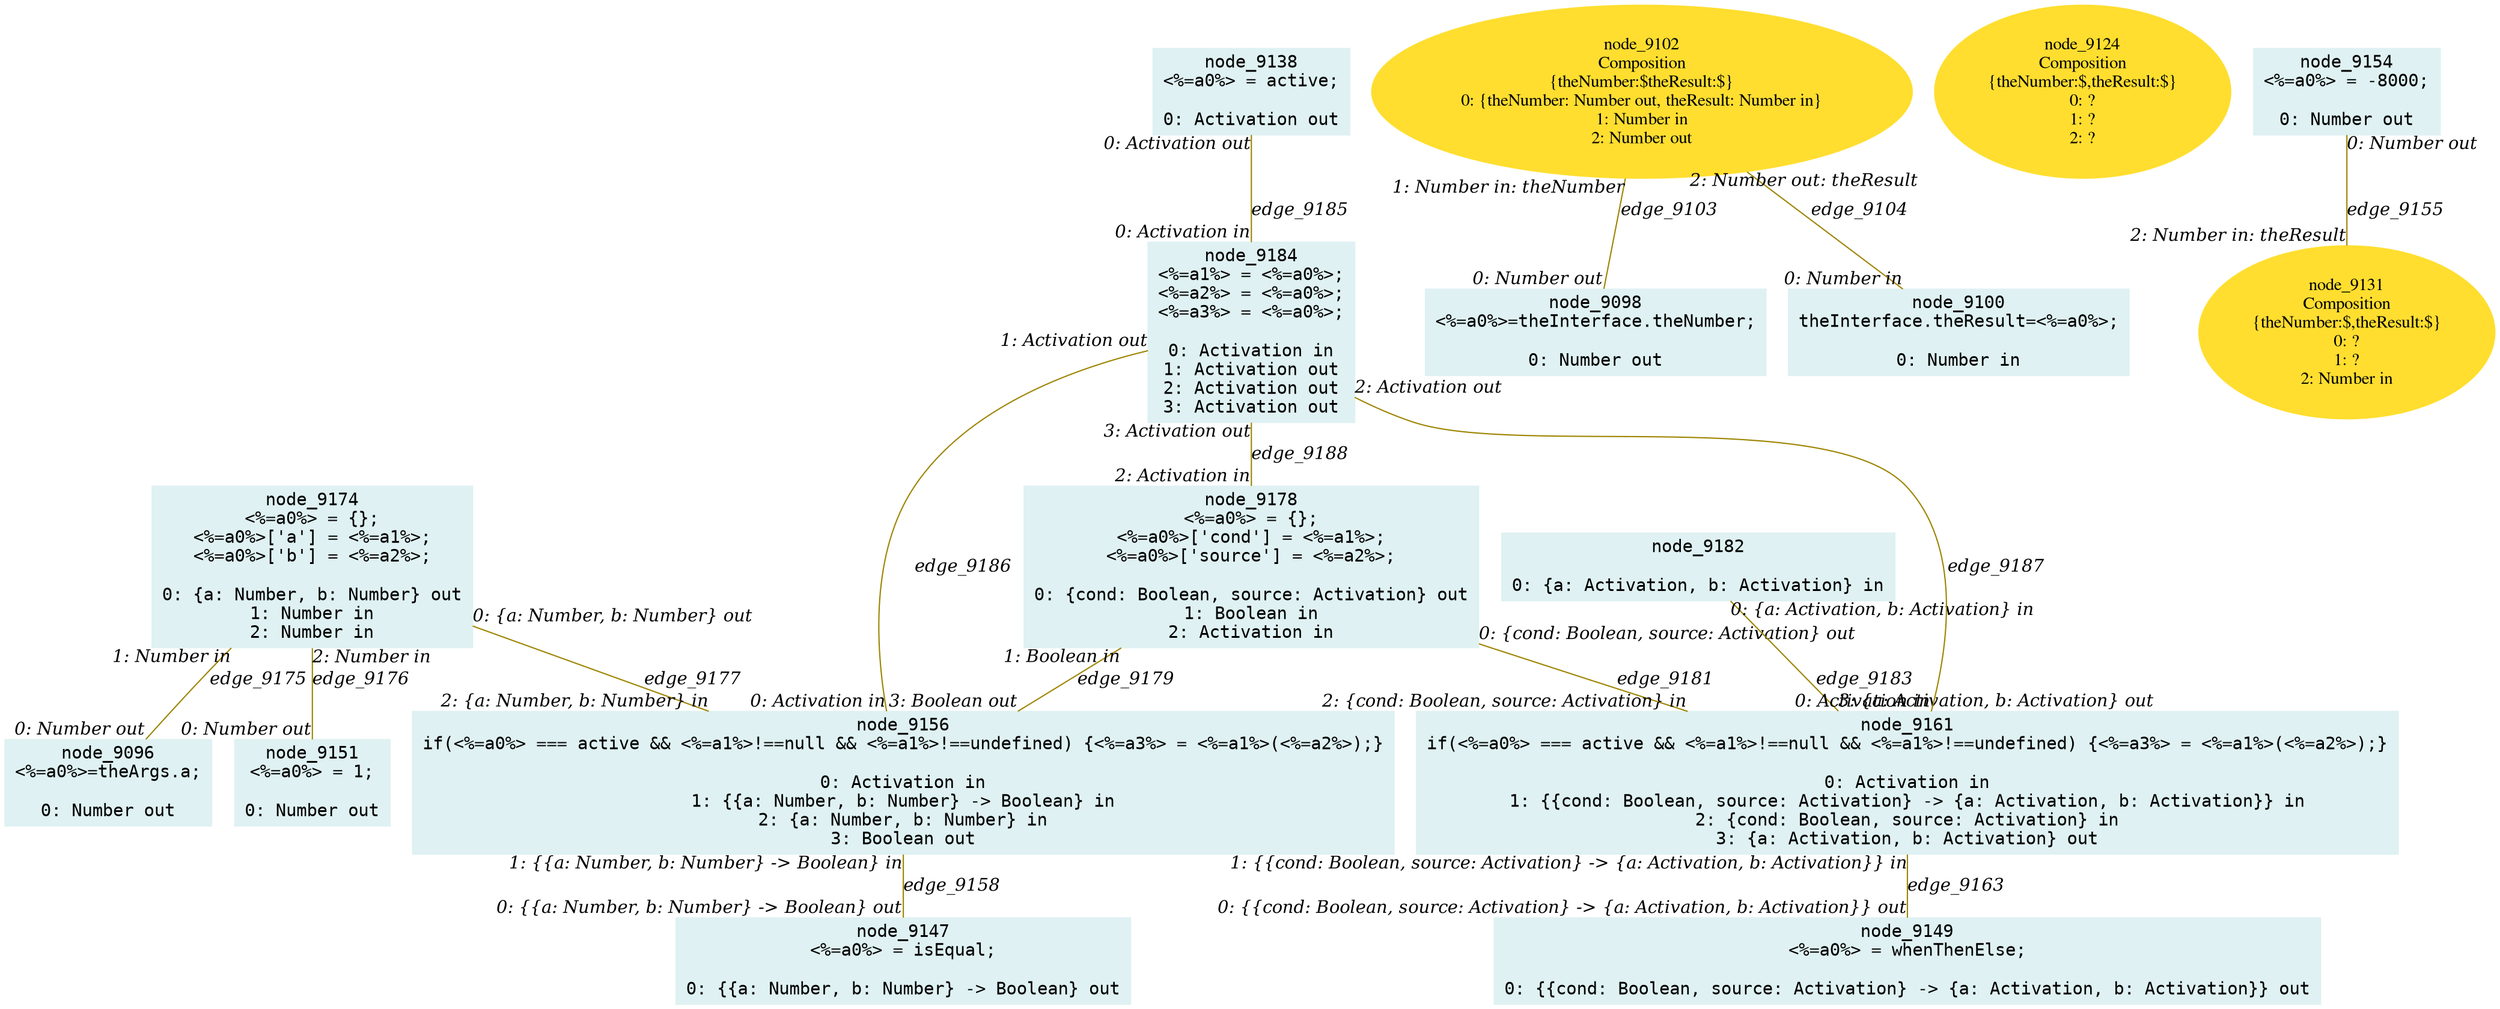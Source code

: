 digraph g{node_9096 [shape="box", style="filled", color="#dff1f2", fontname="Courier", label="node_9096
<%=a0%>=theArgs.a;

0: Number out" ]
node_9098 [shape="box", style="filled", color="#dff1f2", fontname="Courier", label="node_9098
<%=a0%>=theInterface.theNumber;

0: Number out" ]
node_9100 [shape="box", style="filled", color="#dff1f2", fontname="Courier", label="node_9100
theInterface.theResult=<%=a0%>;

0: Number in" ]
node_9102 [shape="ellipse", style="filled", color="#ffde2f", fontname="Times", label="node_9102
Composition
{theNumber:$theResult:$}
0: {theNumber: Number out, theResult: Number in}
1: Number in
2: Number out" ]
node_9124 [shape="ellipse", style="filled", color="#ffde2f", fontname="Times", label="node_9124
Composition
{theNumber:$,theResult:$}
0: ?
1: ?
2: ?" ]
node_9131 [shape="ellipse", style="filled", color="#ffde2f", fontname="Times", label="node_9131
Composition
{theNumber:$,theResult:$}
0: ?
1: ?
2: Number in" ]
node_9138 [shape="box", style="filled", color="#dff1f2", fontname="Courier", label="node_9138
<%=a0%> = active;

0: Activation out" ]
node_9147 [shape="box", style="filled", color="#dff1f2", fontname="Courier", label="node_9147
<%=a0%> = isEqual;

0: {{a: Number, b: Number} -> Boolean} out" ]
node_9149 [shape="box", style="filled", color="#dff1f2", fontname="Courier", label="node_9149
<%=a0%> = whenThenElse;

0: {{cond: Boolean, source: Activation} -> {a: Activation, b: Activation}} out" ]
node_9151 [shape="box", style="filled", color="#dff1f2", fontname="Courier", label="node_9151
<%=a0%> = 1;

0: Number out" ]
node_9154 [shape="box", style="filled", color="#dff1f2", fontname="Courier", label="node_9154
<%=a0%> = -8000;

0: Number out" ]
node_9156 [shape="box", style="filled", color="#dff1f2", fontname="Courier", label="node_9156
if(<%=a0%> === active && <%=a1%>!==null && <%=a1%>!==undefined) {<%=a3%> = <%=a1%>(<%=a2%>);}

0: Activation in
1: {{a: Number, b: Number} -> Boolean} in
2: {a: Number, b: Number} in
3: Boolean out" ]
node_9161 [shape="box", style="filled", color="#dff1f2", fontname="Courier", label="node_9161
if(<%=a0%> === active && <%=a1%>!==null && <%=a1%>!==undefined) {<%=a3%> = <%=a1%>(<%=a2%>);}

0: Activation in
1: {{cond: Boolean, source: Activation} -> {a: Activation, b: Activation}} in
2: {cond: Boolean, source: Activation} in
3: {a: Activation, b: Activation} out" ]
node_9174 [shape="box", style="filled", color="#dff1f2", fontname="Courier", label="node_9174
<%=a0%> = {};
<%=a0%>['a'] = <%=a1%>;
<%=a0%>['b'] = <%=a2%>;

0: {a: Number, b: Number} out
1: Number in
2: Number in" ]
node_9178 [shape="box", style="filled", color="#dff1f2", fontname="Courier", label="node_9178
<%=a0%> = {};
<%=a0%>['cond'] = <%=a1%>;
<%=a0%>['source'] = <%=a2%>;

0: {cond: Boolean, source: Activation} out
1: Boolean in
2: Activation in" ]
node_9182 [shape="box", style="filled", color="#dff1f2", fontname="Courier", label="node_9182

0: {a: Activation, b: Activation} in" ]
node_9184 [shape="box", style="filled", color="#dff1f2", fontname="Courier", label="node_9184
<%=a1%> = <%=a0%>;
<%=a2%> = <%=a0%>;
<%=a3%> = <%=a0%>;

0: Activation in
1: Activation out
2: Activation out
3: Activation out" ]
node_9102 -> node_9098 [dir=none, arrowHead=none, fontname="Times-Italic", arrowsize=1, color="#9d8400", label="edge_9103",  headlabel="0: Number out", taillabel="1: Number in: theNumber" ]
node_9102 -> node_9100 [dir=none, arrowHead=none, fontname="Times-Italic", arrowsize=1, color="#9d8400", label="edge_9104",  headlabel="0: Number in", taillabel="2: Number out: theResult" ]
node_9154 -> node_9131 [dir=none, arrowHead=none, fontname="Times-Italic", arrowsize=1, color="#9d8400", label="edge_9155",  headlabel="2: Number in: theResult", taillabel="0: Number out" ]
node_9156 -> node_9147 [dir=none, arrowHead=none, fontname="Times-Italic", arrowsize=1, color="#9d8400", label="edge_9158",  headlabel="0: {{a: Number, b: Number} -> Boolean} out", taillabel="1: {{a: Number, b: Number} -> Boolean} in" ]
node_9161 -> node_9149 [dir=none, arrowHead=none, fontname="Times-Italic", arrowsize=1, color="#9d8400", label="edge_9163",  headlabel="0: {{cond: Boolean, source: Activation} -> {a: Activation, b: Activation}} out", taillabel="1: {{cond: Boolean, source: Activation} -> {a: Activation, b: Activation}} in" ]
node_9174 -> node_9096 [dir=none, arrowHead=none, fontname="Times-Italic", arrowsize=1, color="#9d8400", label="edge_9175",  headlabel="0: Number out", taillabel="1: Number in" ]
node_9174 -> node_9151 [dir=none, arrowHead=none, fontname="Times-Italic", arrowsize=1, color="#9d8400", label="edge_9176",  headlabel="0: Number out", taillabel="2: Number in" ]
node_9174 -> node_9156 [dir=none, arrowHead=none, fontname="Times-Italic", arrowsize=1, color="#9d8400", label="edge_9177",  headlabel="2: {a: Number, b: Number} in", taillabel="0: {a: Number, b: Number} out" ]
node_9178 -> node_9156 [dir=none, arrowHead=none, fontname="Times-Italic", arrowsize=1, color="#9d8400", label="edge_9179",  headlabel="3: Boolean out", taillabel="1: Boolean in" ]
node_9178 -> node_9161 [dir=none, arrowHead=none, fontname="Times-Italic", arrowsize=1, color="#9d8400", label="edge_9181",  headlabel="2: {cond: Boolean, source: Activation} in", taillabel="0: {cond: Boolean, source: Activation} out" ]
node_9182 -> node_9161 [dir=none, arrowHead=none, fontname="Times-Italic", arrowsize=1, color="#9d8400", label="edge_9183",  headlabel="3: {a: Activation, b: Activation} out", taillabel="0: {a: Activation, b: Activation} in" ]
node_9138 -> node_9184 [dir=none, arrowHead=none, fontname="Times-Italic", arrowsize=1, color="#9d8400", label="edge_9185",  headlabel="0: Activation in", taillabel="0: Activation out" ]
node_9184 -> node_9156 [dir=none, arrowHead=none, fontname="Times-Italic", arrowsize=1, color="#9d8400", label="edge_9186",  headlabel="0: Activation in", taillabel="1: Activation out" ]
node_9184 -> node_9161 [dir=none, arrowHead=none, fontname="Times-Italic", arrowsize=1, color="#9d8400", label="edge_9187",  headlabel="0: Activation in", taillabel="2: Activation out" ]
node_9184 -> node_9178 [dir=none, arrowHead=none, fontname="Times-Italic", arrowsize=1, color="#9d8400", label="edge_9188",  headlabel="2: Activation in", taillabel="3: Activation out" ]
}